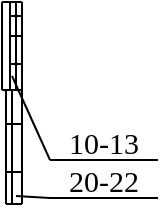 <mxfile version="14.5.1" type="device"><diagram id="sRBYyVevps4pl8VskuLO" name="Page-1"><mxGraphModel dx="173" dy="128" grid="1" gridSize="1" guides="1" tooltips="1" connect="1" arrows="1" fold="1" page="1" pageScale="1" pageWidth="280" pageHeight="200" math="0" shadow="0"><root><mxCell id="0"/><mxCell id="1" parent="0"/><mxCell id="U6kisqNHEcAzyzzc-JyP-227" value="" style="endArrow=none;html=1;" parent="1" edge="1"><mxGeometry width="50" height="50" relative="1" as="geometry"><mxPoint x="14" y="196" as="sourcePoint"/><mxPoint x="14" y="95" as="targetPoint"/></mxGeometry></mxCell><mxCell id="U6kisqNHEcAzyzzc-JyP-231" value="" style="endArrow=none;html=1;" parent="1" edge="1"><mxGeometry width="50" height="50" relative="1" as="geometry"><mxPoint x="6" y="196" as="sourcePoint"/><mxPoint x="14" y="196" as="targetPoint"/></mxGeometry></mxCell><mxCell id="U6kisqNHEcAzyzzc-JyP-262" value="&lt;font style=&quot;font-size: 15px;&quot;&gt;10-13&lt;/font&gt;" style="text;html=1;strokeColor=none;fillColor=none;align=center;verticalAlign=middle;whiteSpace=wrap;rounded=0;fontSize=15;fontFamily=Verdana;" parent="1" vertex="1"><mxGeometry x="28" y="156" width="54" height="18" as="geometry"/></mxCell><mxCell id="ysp2PXEH5u-nPN2jh28E-4" value="" style="endArrow=none;html=1;" parent="1" edge="1"><mxGeometry width="50" height="50" relative="1" as="geometry"><mxPoint x="11" y="139" as="sourcePoint"/><mxPoint x="11" y="95" as="targetPoint"/></mxGeometry></mxCell><mxCell id="ysp2PXEH5u-nPN2jh28E-5" value="" style="endArrow=none;html=1;" parent="1" edge="1"><mxGeometry width="50" height="50" relative="1" as="geometry"><mxPoint x="8" y="139" as="sourcePoint"/><mxPoint x="8" y="95" as="targetPoint"/></mxGeometry></mxCell><mxCell id="ysp2PXEH5u-nPN2jh28E-6" value="" style="endArrow=none;html=1;" parent="1" edge="1"><mxGeometry width="50" height="50" relative="1" as="geometry"><mxPoint x="4" y="139" as="sourcePoint"/><mxPoint x="4" y="95" as="targetPoint"/></mxGeometry></mxCell><mxCell id="ysp2PXEH5u-nPN2jh28E-7" value="" style="endArrow=none;html=1;" parent="1" edge="1"><mxGeometry width="50" height="50" relative="1" as="geometry"><mxPoint x="9" y="196" as="sourcePoint"/><mxPoint x="9" y="138.785" as="targetPoint"/></mxGeometry></mxCell><mxCell id="ysp2PXEH5u-nPN2jh28E-8" value="" style="endArrow=none;html=1;" parent="1" edge="1"><mxGeometry width="50" height="50" relative="1" as="geometry"><mxPoint x="6" y="196" as="sourcePoint"/><mxPoint x="6" y="139" as="targetPoint"/></mxGeometry></mxCell><mxCell id="ysp2PXEH5u-nPN2jh28E-13" value="" style="endArrow=none;html=1;" parent="1" edge="1"><mxGeometry width="50" height="50" relative="1" as="geometry"><mxPoint x="14" y="180" as="sourcePoint"/><mxPoint x="6" y="180" as="targetPoint"/></mxGeometry></mxCell><mxCell id="ysp2PXEH5u-nPN2jh28E-14" value="" style="endArrow=none;html=1;" parent="1" edge="1"><mxGeometry width="50" height="50" relative="1" as="geometry"><mxPoint x="14" y="156" as="sourcePoint"/><mxPoint x="6" y="156" as="targetPoint"/></mxGeometry></mxCell><mxCell id="ysp2PXEH5u-nPN2jh28E-15" value="" style="endArrow=none;html=1;" parent="1" edge="1"><mxGeometry width="50" height="50" relative="1" as="geometry"><mxPoint x="14" y="139" as="sourcePoint"/><mxPoint x="4" y="139" as="targetPoint"/><Array as="points"><mxPoint x="10" y="139"/></Array></mxGeometry></mxCell><mxCell id="ysp2PXEH5u-nPN2jh28E-16" value="" style="endArrow=none;html=1;" parent="1" edge="1"><mxGeometry width="50" height="50" relative="1" as="geometry"><mxPoint x="14" y="126" as="sourcePoint"/><mxPoint x="8" y="126" as="targetPoint"/></mxGeometry></mxCell><mxCell id="ysp2PXEH5u-nPN2jh28E-17" value="" style="endArrow=none;html=1;" parent="1" edge="1"><mxGeometry width="50" height="50" relative="1" as="geometry"><mxPoint x="14" y="112" as="sourcePoint"/><mxPoint x="8" y="112" as="targetPoint"/></mxGeometry></mxCell><mxCell id="ysp2PXEH5u-nPN2jh28E-18" value="" style="endArrow=none;html=1;" parent="1" edge="1"><mxGeometry width="50" height="50" relative="1" as="geometry"><mxPoint x="14" y="102" as="sourcePoint"/><mxPoint x="8" y="102" as="targetPoint"/></mxGeometry></mxCell><mxCell id="ysp2PXEH5u-nPN2jh28E-19" value="" style="endArrow=none;html=1;" parent="1" edge="1"><mxGeometry width="50" height="50" relative="1" as="geometry"><mxPoint x="14" y="95" as="sourcePoint"/><mxPoint x="4" y="95" as="targetPoint"/></mxGeometry></mxCell><mxCell id="ysp2PXEH5u-nPN2jh28E-20" value="" style="endArrow=none;html=1;fontFamily=Verdana;entryX=1;entryY=1;entryDx=0;entryDy=0;exitX=0;exitY=1;exitDx=0;exitDy=0;" parent="1" source="U6kisqNHEcAzyzzc-JyP-262" target="U6kisqNHEcAzyzzc-JyP-262" edge="1"><mxGeometry width="50" height="50" relative="1" as="geometry"><mxPoint x="47" y="205" as="sourcePoint"/><mxPoint x="97" y="155" as="targetPoint"/></mxGeometry></mxCell><mxCell id="ysp2PXEH5u-nPN2jh28E-21" value="" style="endArrow=none;html=1;fontFamily=Verdana;entryX=0;entryY=1;entryDx=0;entryDy=0;" parent="1" target="U6kisqNHEcAzyzzc-JyP-262" edge="1"><mxGeometry width="50" height="50" relative="1" as="geometry"><mxPoint x="9" y="132" as="sourcePoint"/><mxPoint x="123" y="114" as="targetPoint"/></mxGeometry></mxCell><mxCell id="ysp2PXEH5u-nPN2jh28E-22" value="&lt;font style=&quot;font-size: 15px;&quot;&gt;20-22&lt;/font&gt;" style="text;html=1;strokeColor=none;fillColor=none;align=center;verticalAlign=middle;whiteSpace=wrap;rounded=0;fontSize=15;fontFamily=Verdana;" parent="1" vertex="1"><mxGeometry x="28" y="175" width="54" height="18" as="geometry"/></mxCell><mxCell id="ysp2PXEH5u-nPN2jh28E-23" value="" style="endArrow=none;html=1;fontFamily=Verdana;entryX=1;entryY=1;entryDx=0;entryDy=0;exitX=0;exitY=1;exitDx=0;exitDy=0;" parent="1" source="ysp2PXEH5u-nPN2jh28E-22" target="ysp2PXEH5u-nPN2jh28E-22" edge="1"><mxGeometry width="50" height="50" relative="1" as="geometry"><mxPoint x="53" y="220" as="sourcePoint"/><mxPoint x="103" y="170" as="targetPoint"/></mxGeometry></mxCell><mxCell id="ysp2PXEH5u-nPN2jh28E-24" value="" style="endArrow=none;html=1;fontFamily=Verdana;entryX=0;entryY=1;entryDx=0;entryDy=0;" parent="1" target="ysp2PXEH5u-nPN2jh28E-22" edge="1"><mxGeometry width="50" height="50" relative="1" as="geometry"><mxPoint x="11" y="192" as="sourcePoint"/><mxPoint x="143" y="150" as="targetPoint"/></mxGeometry></mxCell></root></mxGraphModel></diagram></mxfile>
